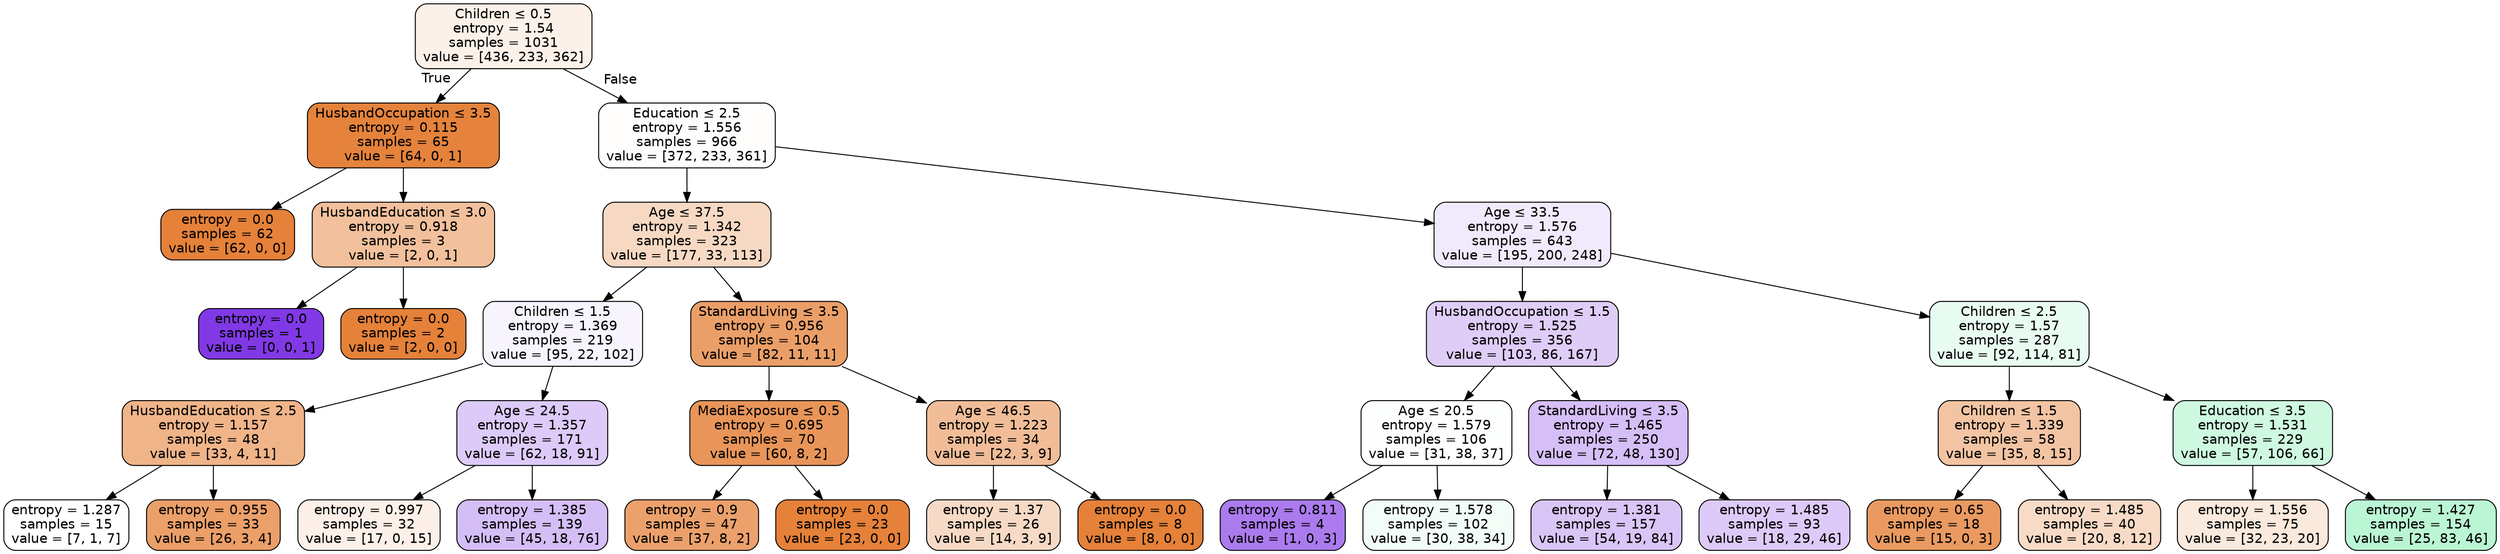 digraph Tree {
node [shape=box, style="filled, rounded", color="black", fontname=helvetica] ;
edge [fontname=helvetica] ;
0 [label=<Children &le; 0.5<br/>entropy = 1.54<br/>samples = 1031<br/>value = [436, 233, 362]>, fillcolor="#fcf1e9"] ;
1 [label=<HusbandOccupation &le; 3.5<br/>entropy = 0.115<br/>samples = 65<br/>value = [64, 0, 1]>, fillcolor="#e5833c"] ;
0 -> 1 [labeldistance=2.5, labelangle=45, headlabel="True"] ;
2 [label=<entropy = 0.0<br/>samples = 62<br/>value = [62, 0, 0]>, fillcolor="#e58139"] ;
1 -> 2 ;
3 [label=<HusbandEducation &le; 3.0<br/>entropy = 0.918<br/>samples = 3<br/>value = [2, 0, 1]>, fillcolor="#f2c09c"] ;
1 -> 3 ;
4 [label=<entropy = 0.0<br/>samples = 1<br/>value = [0, 0, 1]>, fillcolor="#8139e5"] ;
3 -> 4 ;
5 [label=<entropy = 0.0<br/>samples = 2<br/>value = [2, 0, 0]>, fillcolor="#e58139"] ;
3 -> 5 ;
6 [label=<Education &le; 2.5<br/>entropy = 1.556<br/>samples = 966<br/>value = [372, 233, 361]>, fillcolor="#fffdfb"] ;
0 -> 6 [labeldistance=2.5, labelangle=-45, headlabel="False"] ;
7 [label=<Age &le; 37.5<br/>entropy = 1.342<br/>samples = 323<br/>value = [177, 33, 113]>, fillcolor="#f7d9c3"] ;
6 -> 7 ;
8 [label=<Children &le; 1.5<br/>entropy = 1.369<br/>samples = 219<br/>value = [95, 22, 102]>, fillcolor="#f8f4fe"] ;
7 -> 8 ;
9 [label=<HusbandEducation &le; 2.5<br/>entropy = 1.157<br/>samples = 48<br/>value = [33, 4, 11]>, fillcolor="#f0b489"] ;
8 -> 9 ;
10 [label=<entropy = 1.287<br/>samples = 15<br/>value = [7, 1, 7]>, fillcolor="#ffffff"] ;
9 -> 10 ;
11 [label=<entropy = 0.955<br/>samples = 33<br/>value = [26, 3, 4]>, fillcolor="#eb9f69"] ;
9 -> 11 ;
12 [label=<Age &le; 24.5<br/>entropy = 1.357<br/>samples = 171<br/>value = [62, 18, 91]>, fillcolor="#ddcaf8"] ;
8 -> 12 ;
13 [label=<entropy = 0.997<br/>samples = 32<br/>value = [17, 0, 15]>, fillcolor="#fcf0e8"] ;
12 -> 13 ;
14 [label=<entropy = 1.385<br/>samples = 139<br/>value = [45, 18, 76]>, fillcolor="#d5bef6"] ;
12 -> 14 ;
15 [label=<StandardLiving &le; 3.5<br/>entropy = 0.956<br/>samples = 104<br/>value = [82, 11, 11]>, fillcolor="#eb9f68"] ;
7 -> 15 ;
16 [label=<MediaExposure &le; 0.5<br/>entropy = 0.695<br/>samples = 70<br/>value = [60, 8, 2]>, fillcolor="#e99559"] ;
15 -> 16 ;
17 [label=<entropy = 0.9<br/>samples = 47<br/>value = [37, 8, 2]>, fillcolor="#eca16c"] ;
16 -> 17 ;
18 [label=<entropy = 0.0<br/>samples = 23<br/>value = [23, 0, 0]>, fillcolor="#e58139"] ;
16 -> 18 ;
19 [label=<Age &le; 46.5<br/>entropy = 1.223<br/>samples = 34<br/>value = [22, 3, 9]>, fillcolor="#f1bd98"] ;
15 -> 19 ;
20 [label=<entropy = 1.37<br/>samples = 26<br/>value = [14, 3, 9]>, fillcolor="#f7dac5"] ;
19 -> 20 ;
21 [label=<entropy = 0.0<br/>samples = 8<br/>value = [8, 0, 0]>, fillcolor="#e58139"] ;
19 -> 21 ;
22 [label=<Age &le; 33.5<br/>entropy = 1.576<br/>samples = 643<br/>value = [195, 200, 248]>, fillcolor="#f1eafc"] ;
6 -> 22 ;
23 [label=<HusbandOccupation &le; 1.5<br/>entropy = 1.525<br/>samples = 356<br/>value = [103, 86, 167]>, fillcolor="#dfcdf8"] ;
22 -> 23 ;
24 [label=<Age &le; 20.5<br/>entropy = 1.579<br/>samples = 106<br/>value = [31, 38, 37]>, fillcolor="#fcfffd"] ;
23 -> 24 ;
25 [label=<entropy = 0.811<br/>samples = 4<br/>value = [1, 0, 3]>, fillcolor="#ab7bee"] ;
24 -> 25 ;
26 [label=<entropy = 1.578<br/>samples = 102<br/>value = [30, 38, 34]>, fillcolor="#f3fdf8"] ;
24 -> 26 ;
27 [label=<StandardLiving &le; 3.5<br/>entropy = 1.465<br/>samples = 250<br/>value = [72, 48, 130]>, fillcolor="#d6bef7"] ;
23 -> 27 ;
28 [label=<entropy = 1.381<br/>samples = 157<br/>value = [54, 19, 84]>, fillcolor="#dac5f7"] ;
27 -> 28 ;
29 [label=<entropy = 1.485<br/>samples = 93<br/>value = [18, 29, 46]>, fillcolor="#decaf8"] ;
27 -> 29 ;
30 [label=<Children &le; 2.5<br/>entropy = 1.57<br/>samples = 287<br/>value = [92, 114, 81]>, fillcolor="#e9fcf1"] ;
22 -> 30 ;
31 [label=<Children &le; 1.5<br/>entropy = 1.339<br/>samples = 58<br/>value = [35, 8, 15]>, fillcolor="#f3c4a3"] ;
30 -> 31 ;
32 [label=<entropy = 0.65<br/>samples = 18<br/>value = [15, 0, 3]>, fillcolor="#ea9a61"] ;
31 -> 32 ;
33 [label=<entropy = 1.485<br/>samples = 40<br/>value = [20, 8, 12]>, fillcolor="#f8dbc6"] ;
31 -> 33 ;
34 [label=<Education &le; 3.5<br/>entropy = 1.531<br/>samples = 229<br/>value = [57, 106, 66]>, fillcolor="#cef9e0"] ;
30 -> 34 ;
35 [label=<entropy = 1.556<br/>samples = 75<br/>value = [32, 23, 20]>, fillcolor="#fae9dd"] ;
34 -> 35 ;
36 [label=<entropy = 1.427<br/>samples = 154<br/>value = [25, 83, 46]>, fillcolor="#bbf6d4"] ;
34 -> 36 ;
}